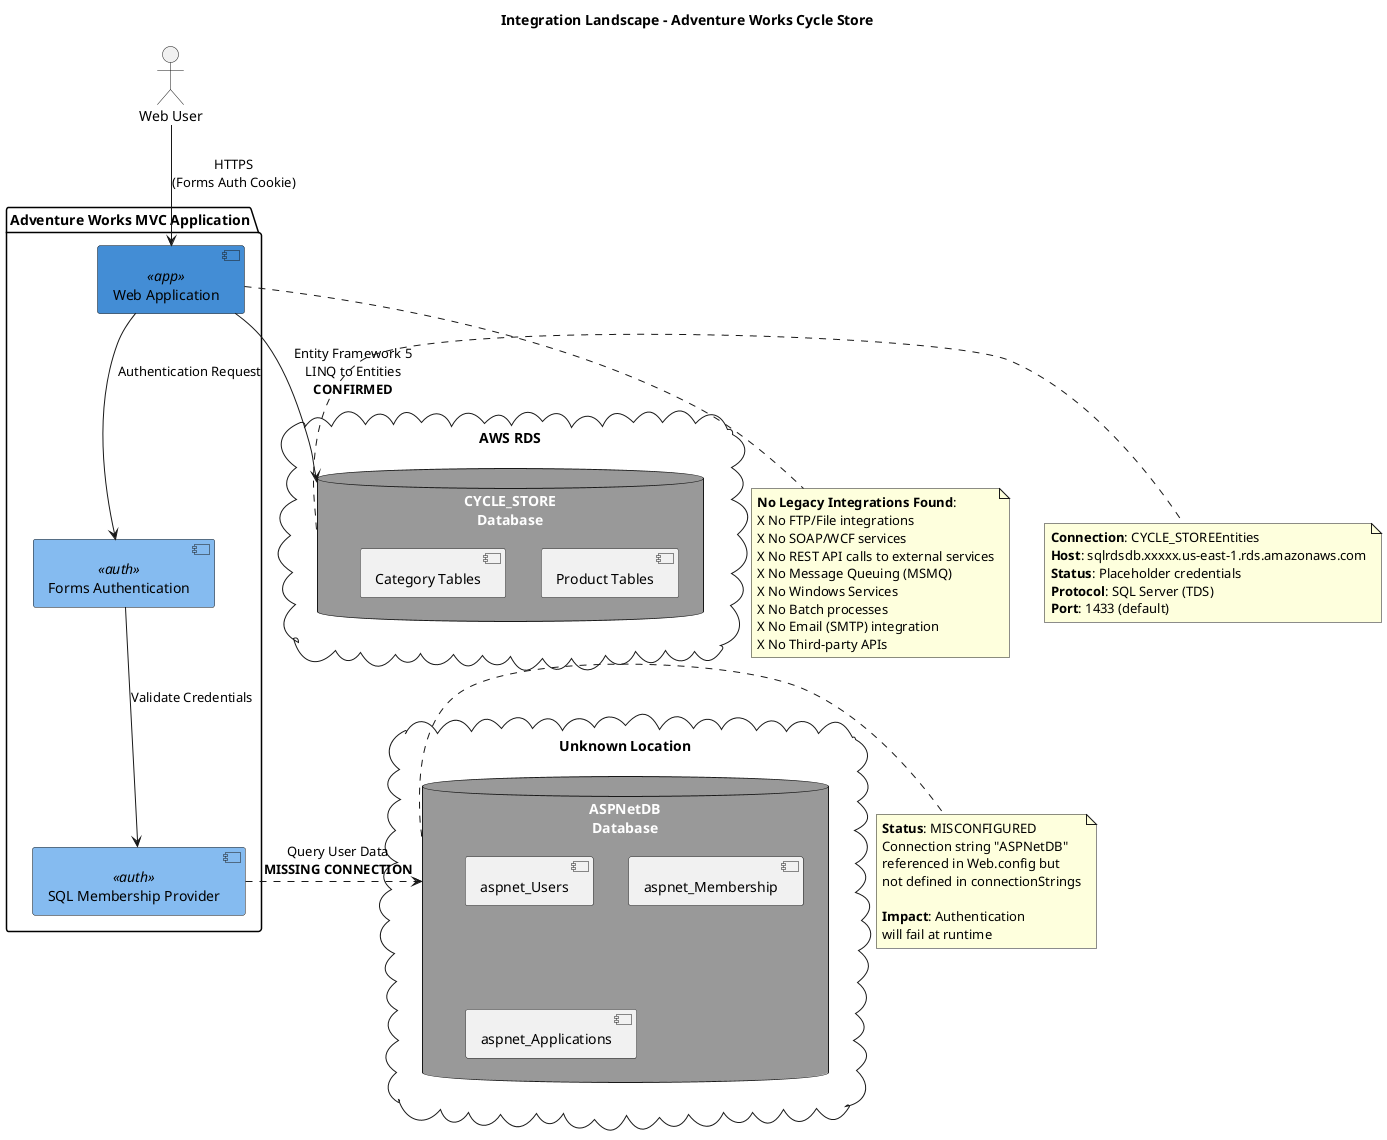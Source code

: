 @startuml
' Syntax verified: 2025-10-30
' Integration Landscape Diagram

title Integration Landscape - Adventure Works Cycle Store

skinparam component {
    BackgroundColor<<app>> #438DD5
    BackgroundColor<<auth>> #85BBF0
    FontColor black
}

skinparam database {
    BackgroundColor #999999
    FontColor white
}

actor "Web User" as user

package "Adventure Works MVC Application" {
  component [Web Application] as app <<app>>
  component [Forms Authentication] as auth <<auth>>
  component [SQL Membership Provider] as membership <<auth>>
}

cloud "AWS RDS" {
  database "CYCLE_STORE\nDatabase" as maindb {
    component [Product Tables]
    component [Category Tables]
  }
}

cloud "Unknown Location" {
  database "ASPNetDB\nDatabase" as membershipdb {
    component [aspnet_Users]
    component [aspnet_Membership]
    component [aspnet_Applications]
  }
}

user --> app : HTTPS\n(Forms Auth Cookie)
app --> auth : Authentication Request
auth --> membership : Validate Credentials
membership .> membershipdb : Query User Data\n**MISSING CONNECTION**
app --> maindb : Entity Framework 5\nLINQ to Entities\n**CONFIRMED**

note right of membershipdb
  **Status**: MISCONFIGURED
  Connection string "ASPNetDB"
  referenced in Web.config but
  not defined in connectionStrings

  **Impact**: Authentication
  will fail at runtime
end note

note right of maindb
  **Connection**: CYCLE_STOREEntities
  **Host**: sqlrdsdb.xxxxx.us-east-1.rds.amazonaws.com
  **Status**: Placeholder credentials
  **Protocol**: SQL Server (TDS)
  **Port**: 1433 (default)
end note

note bottom of app
  **No Legacy Integrations Found**:
  X No FTP/File integrations
  X No SOAP/WCF services
  X No REST API calls to external services
  X No Message Queuing (MSMQ)
  X No Windows Services
  X No Batch processes
  X No Email (SMTP) integration
  X No Third-party APIs
end note

@enduml
